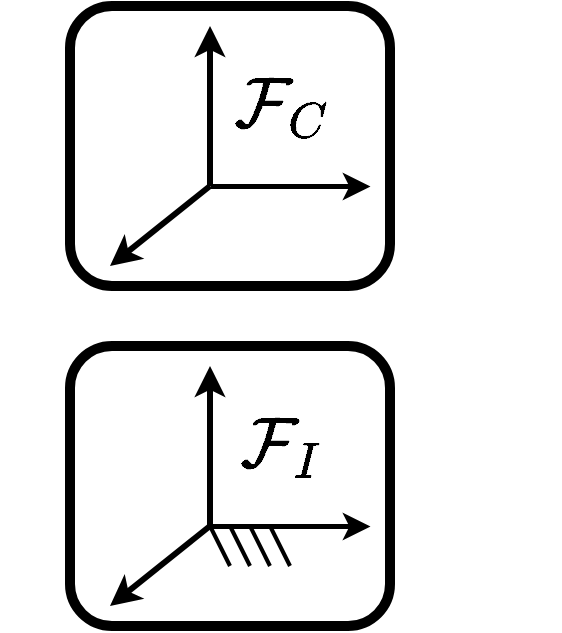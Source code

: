<mxfile version="28.1.2">
  <diagram name="Page-1" id="zerxQZ086ekfLkNCUoHV">
    <mxGraphModel dx="1002" dy="732" grid="1" gridSize="10" guides="1" tooltips="1" connect="1" arrows="1" fold="1" page="1" pageScale="1" pageWidth="850" pageHeight="1100" math="1" shadow="0">
      <root>
        <mxCell id="0" />
        <mxCell id="1" parent="0" />
        <mxCell id="16rFzvWHVnO1RS0zJS23-5" value="" style="group" parent="1" vertex="1" connectable="0">
          <mxGeometry x="250" y="230" width="245" height="150" as="geometry" />
        </mxCell>
        <mxCell id="16rFzvWHVnO1RS0zJS23-1" value="" style="endArrow=classic;html=1;rounded=0;strokeWidth=2.5;movable=0;resizable=0;rotatable=0;deletable=0;editable=0;locked=1;connectable=0;" parent="16rFzvWHVnO1RS0zJS23-5" edge="1">
          <mxGeometry width="50" height="50" relative="1" as="geometry">
            <mxPoint x="70" y="90" as="sourcePoint" />
            <mxPoint x="150" y="90" as="targetPoint" />
          </mxGeometry>
        </mxCell>
        <mxCell id="16rFzvWHVnO1RS0zJS23-2" value="" style="endArrow=classic;html=1;rounded=0;strokeWidth=3;movable=0;resizable=0;rotatable=0;deletable=0;editable=0;locked=1;connectable=0;" parent="16rFzvWHVnO1RS0zJS23-5" edge="1">
          <mxGeometry width="50" height="50" relative="1" as="geometry">
            <mxPoint x="70" y="90" as="sourcePoint" />
            <mxPoint x="70" y="10" as="targetPoint" />
          </mxGeometry>
        </mxCell>
        <mxCell id="16rFzvWHVnO1RS0zJS23-3" value="" style="endArrow=classic;html=1;rounded=0;strokeWidth=3;movable=0;resizable=0;rotatable=0;deletable=0;editable=0;locked=1;connectable=0;" parent="16rFzvWHVnO1RS0zJS23-5" edge="1">
          <mxGeometry width="50" height="50" relative="1" as="geometry">
            <mxPoint x="70" y="90" as="sourcePoint" />
            <mxPoint x="20" y="130" as="targetPoint" />
          </mxGeometry>
        </mxCell>
        <mxCell id="16rFzvWHVnO1RS0zJS23-4" value="" style="rounded=1;whiteSpace=wrap;html=1;fillColor=none;strokeWidth=5;movable=0;resizable=0;rotatable=0;deletable=0;editable=0;locked=1;connectable=0;" parent="16rFzvWHVnO1RS0zJS23-5" vertex="1">
          <mxGeometry width="160" height="140" as="geometry" />
        </mxCell>
        <mxCell id="16rFzvWHVnO1RS0zJS23-7" value="&lt;font style=&quot;font-size: 30px;&quot;&gt;$$\mathcal{F}_C$$&lt;/font&gt;" style="text;html=1;align=center;verticalAlign=middle;resizable=0;points=[];autosize=1;strokeColor=none;fillColor=none;" parent="16rFzvWHVnO1RS0zJS23-5" vertex="1">
          <mxGeometry x="-35" y="25" width="280" height="50" as="geometry" />
        </mxCell>
        <mxCell id="16rFzvWHVnO1RS0zJS23-14" value="" style="endArrow=none;html=1;rounded=0;strokeWidth=2;editable=1;movable=1;resizable=1;rotatable=1;deletable=1;locked=0;connectable=1;" parent="1" edge="1">
          <mxGeometry width="50" height="50" relative="1" as="geometry">
            <mxPoint x="330" y="510" as="sourcePoint" />
            <mxPoint x="320" y="490" as="targetPoint" />
          </mxGeometry>
        </mxCell>
        <mxCell id="16rFzvWHVnO1RS0zJS23-16" value="" style="endArrow=none;html=1;rounded=0;strokeWidth=2;editable=1;movable=1;resizable=1;rotatable=1;deletable=1;locked=0;connectable=1;" parent="1" edge="1">
          <mxGeometry width="50" height="50" relative="1" as="geometry">
            <mxPoint x="340" y="510" as="sourcePoint" />
            <mxPoint x="330" y="490" as="targetPoint" />
          </mxGeometry>
        </mxCell>
        <mxCell id="16rFzvWHVnO1RS0zJS23-13" value="&lt;font style=&quot;font-size: 30px;&quot;&gt;$$\mathcal{F}_I$$&lt;/font&gt;" style="text;html=1;align=center;verticalAlign=middle;resizable=0;points=[];autosize=1;strokeColor=none;fillColor=none;" parent="1" vertex="1">
          <mxGeometry x="220" y="425" width="270" height="50" as="geometry" />
        </mxCell>
        <mxCell id="16rFzvWHVnO1RS0zJS23-9" value="" style="endArrow=classic;html=1;rounded=0;strokeWidth=2.5;editable=1;movable=1;resizable=1;rotatable=1;deletable=1;locked=0;connectable=1;" parent="1" edge="1">
          <mxGeometry width="50" height="50" relative="1" as="geometry">
            <mxPoint x="320" y="490" as="sourcePoint" />
            <mxPoint x="400" y="490" as="targetPoint" />
          </mxGeometry>
        </mxCell>
        <mxCell id="16rFzvWHVnO1RS0zJS23-10" value="" style="endArrow=classic;html=1;rounded=0;strokeWidth=3;editable=1;movable=1;resizable=1;rotatable=1;deletable=1;locked=0;connectable=1;" parent="1" edge="1">
          <mxGeometry width="50" height="50" relative="1" as="geometry">
            <mxPoint x="320" y="490" as="sourcePoint" />
            <mxPoint x="320" y="410" as="targetPoint" />
          </mxGeometry>
        </mxCell>
        <mxCell id="16rFzvWHVnO1RS0zJS23-11" value="" style="endArrow=classic;html=1;rounded=0;strokeWidth=3;editable=1;movable=1;resizable=1;rotatable=1;deletable=1;locked=0;connectable=1;" parent="1" edge="1">
          <mxGeometry width="50" height="50" relative="1" as="geometry">
            <mxPoint x="320" y="490" as="sourcePoint" />
            <mxPoint x="270" y="530" as="targetPoint" />
          </mxGeometry>
        </mxCell>
        <mxCell id="16rFzvWHVnO1RS0zJS23-17" value="" style="endArrow=none;html=1;rounded=0;strokeWidth=2;editable=1;movable=1;resizable=1;rotatable=1;deletable=1;locked=0;connectable=1;" parent="1" edge="1">
          <mxGeometry width="50" height="50" relative="1" as="geometry">
            <mxPoint x="350" y="510" as="sourcePoint" />
            <mxPoint x="340" y="490" as="targetPoint" />
          </mxGeometry>
        </mxCell>
        <mxCell id="16rFzvWHVnO1RS0zJS23-12" value="" style="rounded=1;whiteSpace=wrap;html=1;fillColor=none;strokeWidth=5;container=0;movable=1;resizable=1;rotatable=1;deletable=1;editable=1;locked=0;connectable=1;" parent="1" vertex="1">
          <mxGeometry x="250" y="400" width="160" height="140" as="geometry" />
        </mxCell>
        <mxCell id="16rFzvWHVnO1RS0zJS23-18" value="" style="endArrow=none;html=1;rounded=0;strokeWidth=2;editable=1;movable=1;resizable=1;rotatable=1;deletable=1;locked=0;connectable=1;" parent="1" edge="1">
          <mxGeometry width="50" height="50" relative="1" as="geometry">
            <mxPoint x="360" y="510" as="sourcePoint" />
            <mxPoint x="350" y="490" as="targetPoint" />
          </mxGeometry>
        </mxCell>
      </root>
    </mxGraphModel>
  </diagram>
</mxfile>
